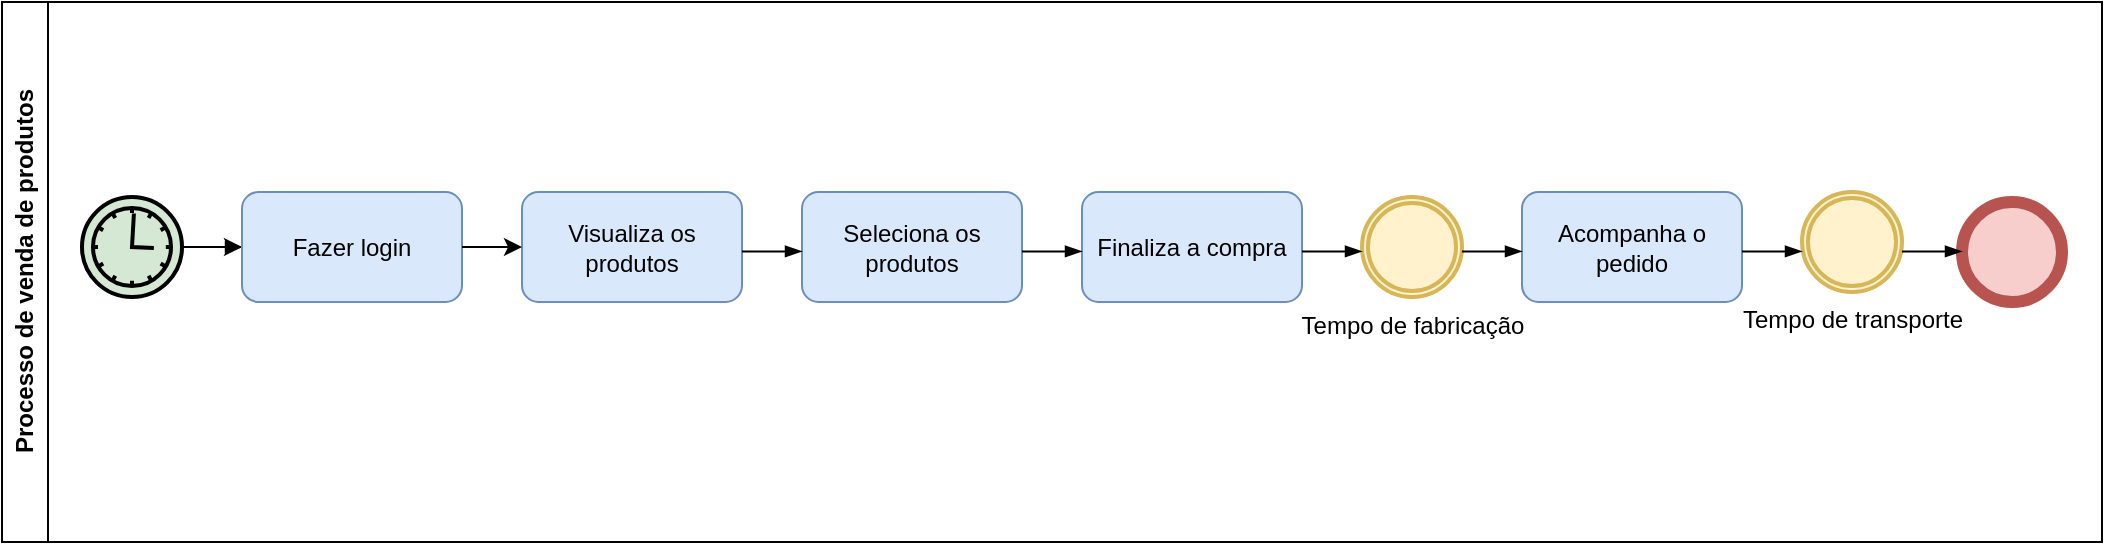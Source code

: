 <mxfile version="20.6.2" type="device"><diagram name="Page-1" id="2a216829-ef6e-dabb-86c1-c78162f3ba2b"><mxGraphModel dx="1422" dy="834" grid="1" gridSize="10" guides="1" tooltips="1" connect="1" arrows="1" fold="1" page="1" pageScale="1" pageWidth="850" pageHeight="1100" background="none" math="0" shadow="0"><root><mxCell id="0"/><mxCell id="1" parent="0"/><mxCell id="N4Gy8NOLZV6mCmLGWXOn-1" value="Processo de venda de produtos" style="swimlane;horizontal=0;whiteSpace=wrap;html=1;gradientColor=none;" vertex="1" parent="1"><mxGeometry x="40" y="40" width="1050" height="270" as="geometry"/></mxCell><mxCell id="N4Gy8NOLZV6mCmLGWXOn-4" value="Visualiza os produtos&lt;span style=&quot;color: rgba(0, 0, 0, 0); font-family: monospace; font-size: 0px; text-align: start;&quot;&gt;%3CmxGraphModel%3E%3Croot%3E%3CmxCell%20id%3D%220%22%2F%3E%3CmxCell%20id%3D%221%22%20parent%3D%220%22%2F%3E%3CmxCell%20id%3D%222%22%20value%3D%22Cliente%20acessa%20o%20site%2Fapp%22%20style%3D%22rounded%3D1%3BwhiteSpace%3Dwrap%3Bhtml%3D1%3BfillColor%3D%23dae8fc%3BstrokeColor%3D%236c8ebf%3B%22%20vertex%3D%221%22%20parent%3D%221%22%3E%3CmxGeometry%20x%3D%22160%22%20y%3D%22135%22%20width%3D%22110%22%20height%3D%2255%22%20as%3D%22geometry%22%2F%3E%3C%2FmxCell%3E%3C%2Froot%3E%3C%2FmxGraphModel%3E&lt;/span&gt;" style="rounded=1;whiteSpace=wrap;html=1;fillColor=#dae8fc;strokeColor=#6c8ebf;" vertex="1" parent="N4Gy8NOLZV6mCmLGWXOn-1"><mxGeometry x="260" y="95" width="110" height="55" as="geometry"/></mxCell><mxCell id="N4Gy8NOLZV6mCmLGWXOn-5" value="Seleciona os produtos" style="rounded=1;whiteSpace=wrap;html=1;fillColor=#dae8fc;strokeColor=#6c8ebf;" vertex="1" parent="N4Gy8NOLZV6mCmLGWXOn-1"><mxGeometry x="400" y="95" width="110" height="55" as="geometry"/></mxCell><mxCell id="N4Gy8NOLZV6mCmLGWXOn-6" value="Finaliza a compra" style="rounded=1;whiteSpace=wrap;html=1;fillColor=#dae8fc;strokeColor=#6c8ebf;" vertex="1" parent="N4Gy8NOLZV6mCmLGWXOn-1"><mxGeometry x="540" y="95" width="110" height="55" as="geometry"/></mxCell><mxCell id="N4Gy8NOLZV6mCmLGWXOn-7" value="Acompanha o pedido" style="rounded=1;whiteSpace=wrap;html=1;fillColor=#dae8fc;strokeColor=#6c8ebf;" vertex="1" parent="N4Gy8NOLZV6mCmLGWXOn-1"><mxGeometry x="760" y="95" width="110" height="55" as="geometry"/></mxCell><mxCell id="N4Gy8NOLZV6mCmLGWXOn-38" value="" style="edgeStyle=orthogonalEdgeStyle;rounded=0;orthogonalLoop=1;jettySize=auto;html=1;fontSize=14;" edge="1" parent="N4Gy8NOLZV6mCmLGWXOn-1" source="N4Gy8NOLZV6mCmLGWXOn-12" target="N4Gy8NOLZV6mCmLGWXOn-35"><mxGeometry relative="1" as="geometry"/></mxCell><mxCell id="N4Gy8NOLZV6mCmLGWXOn-12" value="" style="points=[[0.145,0.145,0],[0.5,0,0],[0.855,0.145,0],[1,0.5,0],[0.855,0.855,0],[0.5,1,0],[0.145,0.855,0],[0,0.5,0]];shape=mxgraph.bpmn.event;html=1;verticalLabelPosition=bottom;labelBackgroundColor=#ffffff;verticalAlign=top;align=center;perimeter=ellipsePerimeter;outlineConnect=0;aspect=fixed;outline=standard;symbol=timer;strokeWidth=2;fillColor=#D5E8D4;gradientColor=none;" vertex="1" parent="N4Gy8NOLZV6mCmLGWXOn-1"><mxGeometry x="40" y="97.5" width="50" height="50" as="geometry"/></mxCell><mxCell id="N4Gy8NOLZV6mCmLGWXOn-13" value="Tempo de fabricação" style="points=[[0.145,0.145,0],[0.5,0,0],[0.855,0.145,0],[1,0.5,0],[0.855,0.855,0],[0.5,1,0],[0.145,0.855,0],[0,0.5,0]];shape=mxgraph.bpmn.event;html=1;verticalLabelPosition=bottom;labelBackgroundColor=#ffffff;verticalAlign=top;align=center;perimeter=ellipsePerimeter;outlineConnect=0;aspect=fixed;outline=throwing;symbol=general;strokeWidth=2;fillColor=#fff2cc;strokeColor=#d6b656;" vertex="1" parent="N4Gy8NOLZV6mCmLGWXOn-1"><mxGeometry x="680" y="97.5" width="50" height="50" as="geometry"/></mxCell><mxCell id="N4Gy8NOLZV6mCmLGWXOn-14" value="Tempo de transporte" style="points=[[0.145,0.145,0],[0.5,0,0],[0.855,0.145,0],[1,0.5,0],[0.855,0.855,0],[0.5,1,0],[0.145,0.855,0],[0,0.5,0]];shape=mxgraph.bpmn.event;html=1;verticalLabelPosition=bottom;labelBackgroundColor=#ffffff;verticalAlign=top;align=center;perimeter=ellipsePerimeter;outlineConnect=0;aspect=fixed;outline=throwing;symbol=general;strokeWidth=2;fillColor=#fff2cc;strokeColor=#d6b656;" vertex="1" parent="N4Gy8NOLZV6mCmLGWXOn-1"><mxGeometry x="900" y="95" width="50" height="50" as="geometry"/></mxCell><mxCell id="N4Gy8NOLZV6mCmLGWXOn-15" value="" style="points=[[0.145,0.145,0],[0.5,0,0],[0.855,0.145,0],[1,0.5,0],[0.855,0.855,0],[0.5,1,0],[0.145,0.855,0],[0,0.5,0]];shape=mxgraph.bpmn.event;html=1;verticalLabelPosition=bottom;labelBackgroundColor=#ffffff;verticalAlign=top;align=center;perimeter=ellipsePerimeter;outlineConnect=0;aspect=fixed;outline=end;symbol=terminate2;strokeWidth=2;fillColor=#f8cecc;strokeColor=#b85450;" vertex="1" parent="N4Gy8NOLZV6mCmLGWXOn-1"><mxGeometry x="980" y="100" width="50" height="50" as="geometry"/></mxCell><mxCell id="N4Gy8NOLZV6mCmLGWXOn-16" value="" style="edgeStyle=elbowEdgeStyle;fontSize=12;html=1;endArrow=blockThin;endFill=1;rounded=0;exitX=1;exitY=0.5;exitDx=0;exitDy=0;exitPerimeter=0;entryX=0;entryY=0.5;entryDx=0;entryDy=0;" edge="1" parent="N4Gy8NOLZV6mCmLGWXOn-1" source="N4Gy8NOLZV6mCmLGWXOn-12"><mxGeometry width="160" relative="1" as="geometry"><mxPoint x="350" y="180" as="sourcePoint"/><mxPoint x="120" y="122.5" as="targetPoint"/></mxGeometry></mxCell><mxCell id="N4Gy8NOLZV6mCmLGWXOn-18" value="" style="edgeStyle=elbowEdgeStyle;fontSize=12;html=1;endArrow=blockThin;endFill=1;rounded=0;exitX=1;exitY=0.5;exitDx=0;exitDy=0;exitPerimeter=0;entryX=0;entryY=0.5;entryDx=0;entryDy=0;" edge="1" parent="N4Gy8NOLZV6mCmLGWXOn-1"><mxGeometry width="160" relative="1" as="geometry"><mxPoint x="370" y="124.71" as="sourcePoint"/><mxPoint x="400" y="124.71" as="targetPoint"/></mxGeometry></mxCell><mxCell id="N4Gy8NOLZV6mCmLGWXOn-19" value="" style="edgeStyle=elbowEdgeStyle;fontSize=12;html=1;endArrow=blockThin;endFill=1;rounded=0;exitX=1;exitY=0.5;exitDx=0;exitDy=0;exitPerimeter=0;entryX=0;entryY=0.5;entryDx=0;entryDy=0;" edge="1" parent="N4Gy8NOLZV6mCmLGWXOn-1"><mxGeometry width="160" relative="1" as="geometry"><mxPoint x="510" y="124.71" as="sourcePoint"/><mxPoint x="540" y="124.71" as="targetPoint"/></mxGeometry></mxCell><mxCell id="N4Gy8NOLZV6mCmLGWXOn-20" value="" style="edgeStyle=elbowEdgeStyle;fontSize=12;html=1;endArrow=blockThin;endFill=1;rounded=0;exitX=1;exitY=0.5;exitDx=0;exitDy=0;exitPerimeter=0;entryX=0;entryY=0.5;entryDx=0;entryDy=0;" edge="1" parent="N4Gy8NOLZV6mCmLGWXOn-1"><mxGeometry width="160" relative="1" as="geometry"><mxPoint x="650" y="124.71" as="sourcePoint"/><mxPoint x="680" y="124.71" as="targetPoint"/></mxGeometry></mxCell><mxCell id="N4Gy8NOLZV6mCmLGWXOn-21" value="" style="edgeStyle=elbowEdgeStyle;fontSize=12;html=1;endArrow=blockThin;endFill=1;rounded=0;exitX=1;exitY=0.5;exitDx=0;exitDy=0;exitPerimeter=0;entryX=0;entryY=0.5;entryDx=0;entryDy=0;" edge="1" parent="N4Gy8NOLZV6mCmLGWXOn-1"><mxGeometry width="160" relative="1" as="geometry"><mxPoint x="730" y="124.71" as="sourcePoint"/><mxPoint x="760" y="124.71" as="targetPoint"/></mxGeometry></mxCell><mxCell id="N4Gy8NOLZV6mCmLGWXOn-22" value="" style="edgeStyle=elbowEdgeStyle;fontSize=12;html=1;endArrow=blockThin;endFill=1;rounded=0;exitX=1;exitY=0.5;exitDx=0;exitDy=0;exitPerimeter=0;entryX=0;entryY=0.5;entryDx=0;entryDy=0;" edge="1" parent="N4Gy8NOLZV6mCmLGWXOn-1"><mxGeometry width="160" relative="1" as="geometry"><mxPoint x="870" y="124.71" as="sourcePoint"/><mxPoint x="900" y="124.71" as="targetPoint"/></mxGeometry></mxCell><mxCell id="N4Gy8NOLZV6mCmLGWXOn-23" value="" style="edgeStyle=elbowEdgeStyle;fontSize=12;html=1;endArrow=blockThin;endFill=1;rounded=0;exitX=1;exitY=0.5;exitDx=0;exitDy=0;exitPerimeter=0;entryX=0;entryY=0.5;entryDx=0;entryDy=0;" edge="1" parent="N4Gy8NOLZV6mCmLGWXOn-1"><mxGeometry width="160" relative="1" as="geometry"><mxPoint x="950" y="124.71" as="sourcePoint"/><mxPoint x="980" y="124.71" as="targetPoint"/></mxGeometry></mxCell><mxCell id="N4Gy8NOLZV6mCmLGWXOn-32" style="edgeStyle=orthogonalEdgeStyle;rounded=0;orthogonalLoop=1;jettySize=auto;html=1;exitX=0.5;exitY=1;exitDx=0;exitDy=0;fontSize=14;" edge="1" parent="N4Gy8NOLZV6mCmLGWXOn-1"><mxGeometry relative="1" as="geometry"><mxPoint x="165" y="161.25" as="sourcePoint"/><mxPoint x="165" y="161.0" as="targetPoint"/></mxGeometry></mxCell><mxCell id="N4Gy8NOLZV6mCmLGWXOn-35" value="Fazer login" style="rounded=1;whiteSpace=wrap;html=1;fillColor=#dae8fc;strokeColor=#6c8ebf;" vertex="1" parent="N4Gy8NOLZV6mCmLGWXOn-1"><mxGeometry x="120" y="95" width="110" height="55" as="geometry"/></mxCell><mxCell id="N4Gy8NOLZV6mCmLGWXOn-39" value="" style="edgeStyle=orthogonalEdgeStyle;rounded=0;orthogonalLoop=1;jettySize=auto;html=1;fontSize=14;entryX=0;entryY=0.5;entryDx=0;entryDy=0;exitX=1;exitY=0.5;exitDx=0;exitDy=0;" edge="1" parent="N4Gy8NOLZV6mCmLGWXOn-1" source="N4Gy8NOLZV6mCmLGWXOn-35" target="N4Gy8NOLZV6mCmLGWXOn-4"><mxGeometry relative="1" as="geometry"><mxPoint x="100" y="132.5" as="sourcePoint"/><mxPoint x="130" y="132.5" as="targetPoint"/></mxGeometry></mxCell></root></mxGraphModel></diagram></mxfile>